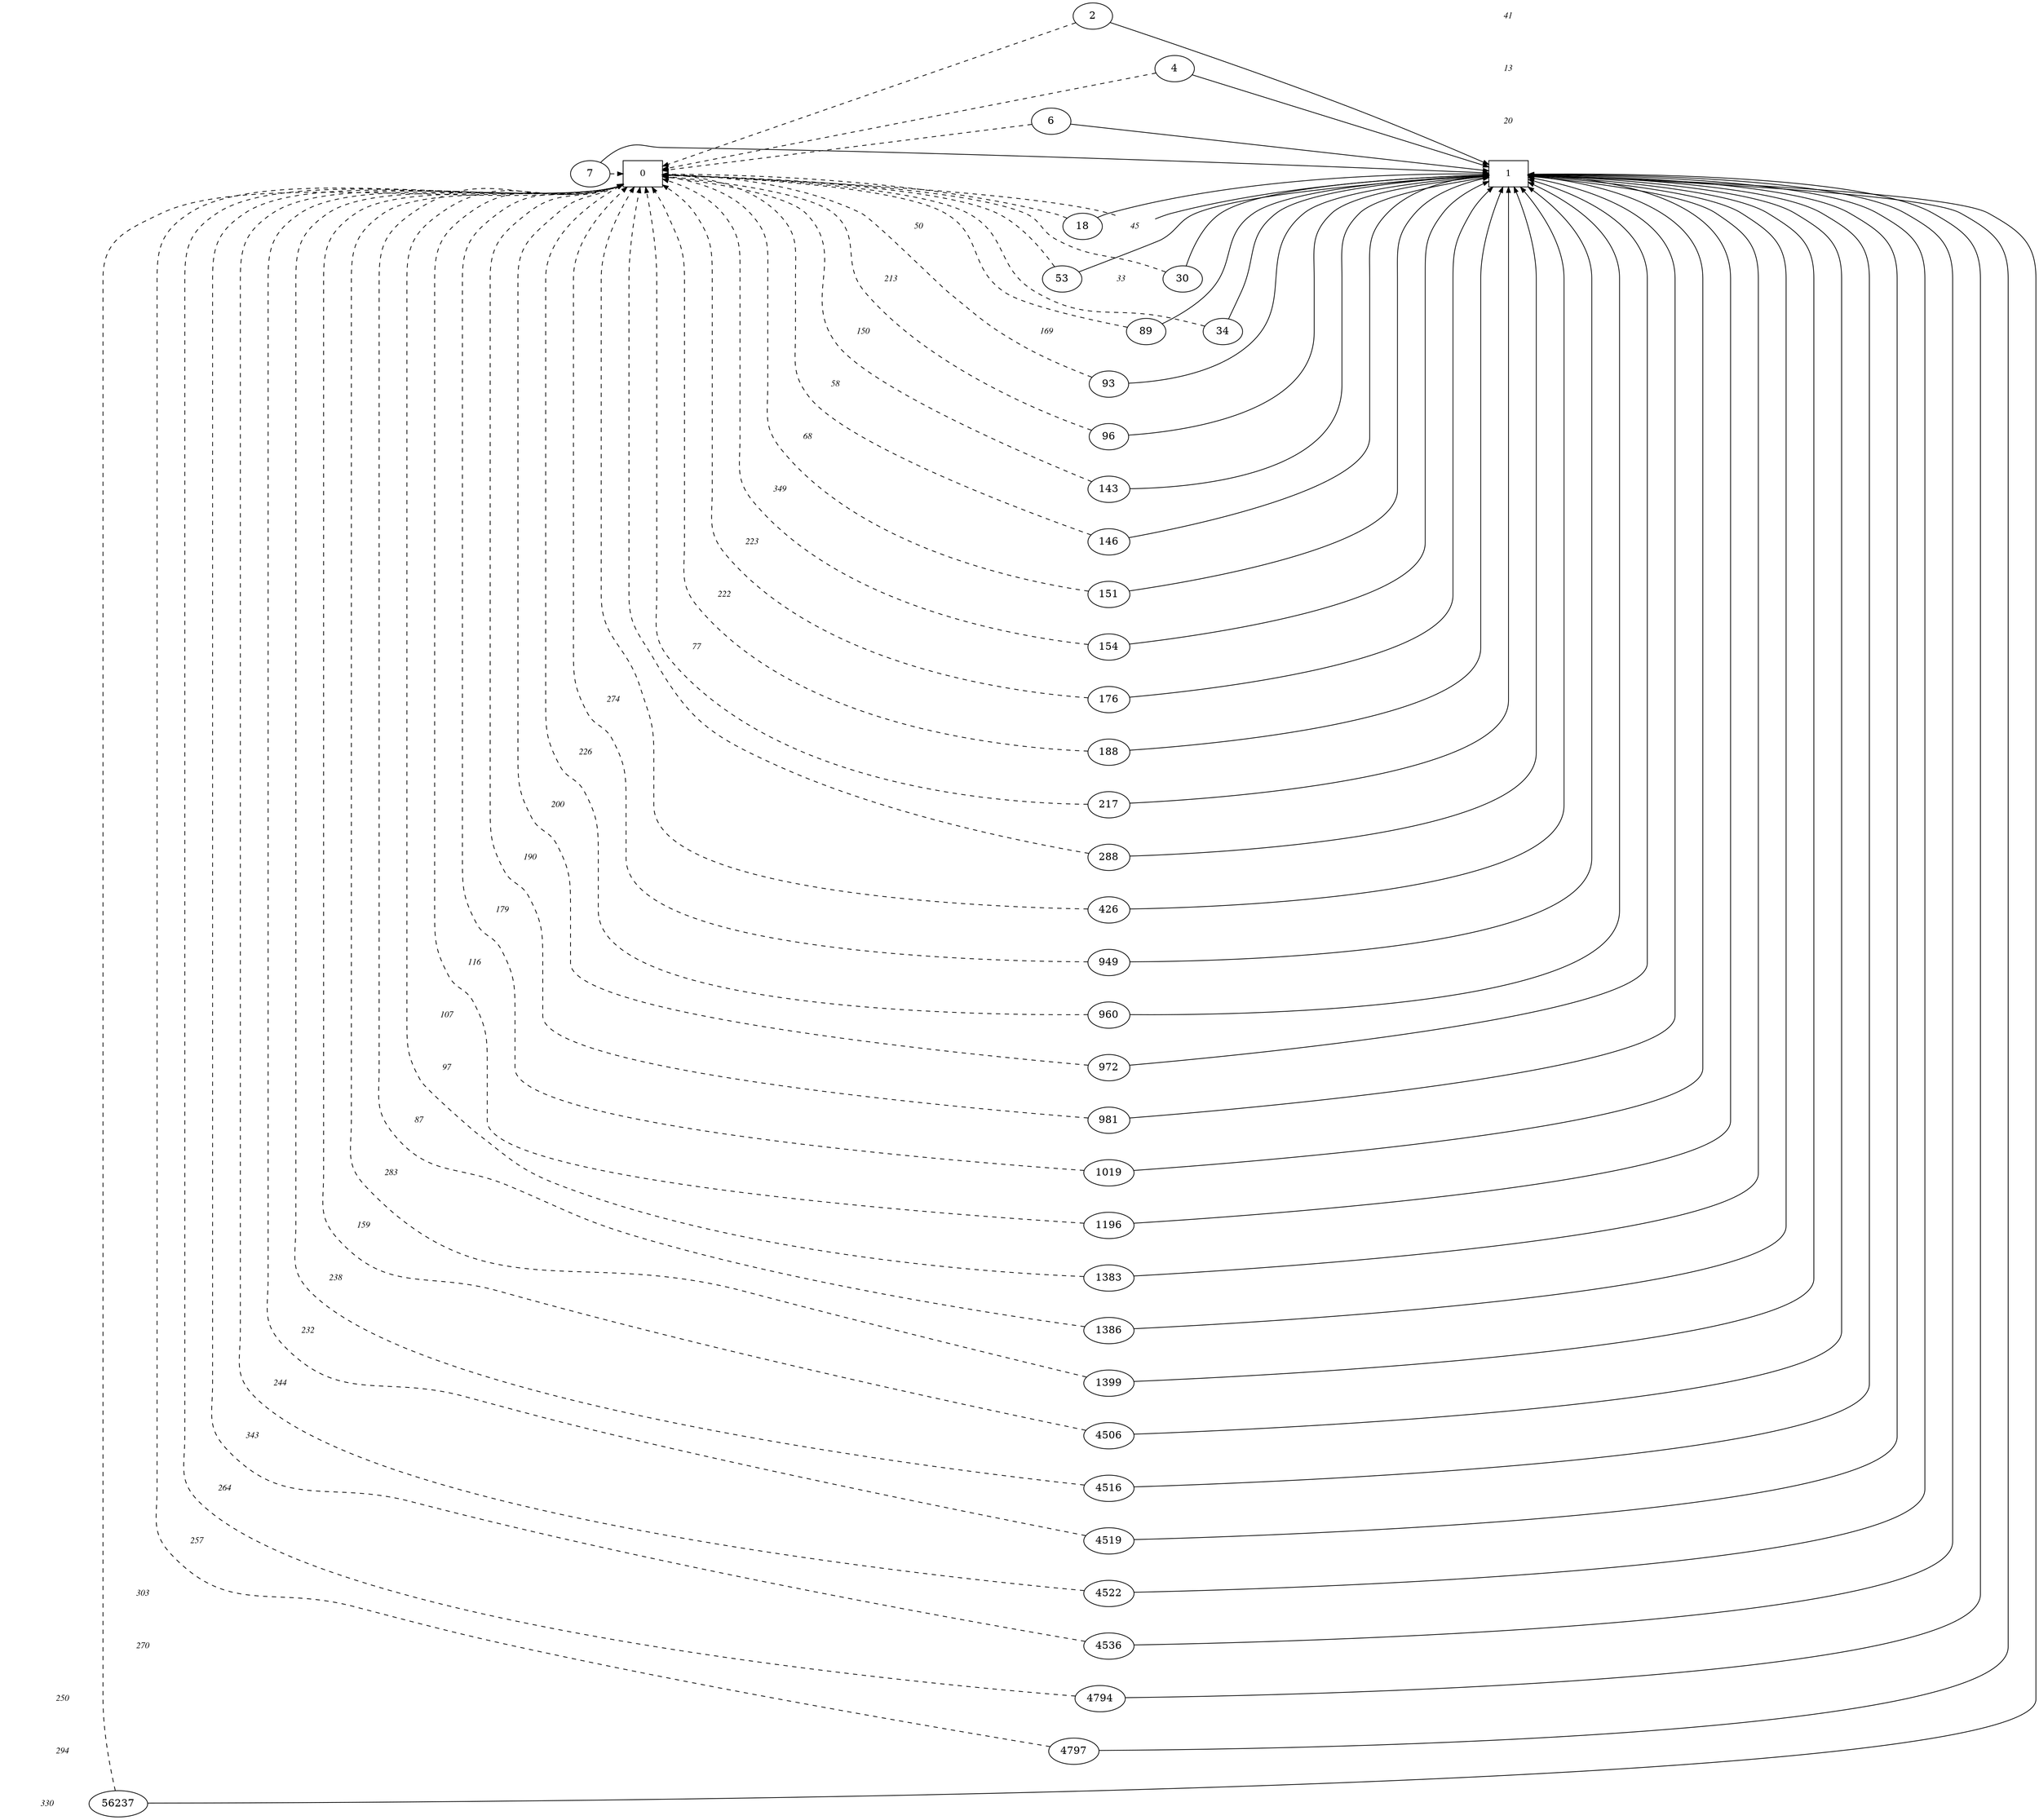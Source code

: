digraph BDD {
center = true;
{ rank = same; { node [style=invis]; "T" };
 { node [shape=box,fontsize=12]; "0"; }
  { node [shape=box,fontsize=12]; "1"; }
}
{ rank=same; { node [shape=plaintext,fontname="Times Italic",fontsize=12] "41" };"2";}
{ rank=same; { node [shape=plaintext,fontname="Times Italic",fontsize=12] "13" };"4";}
{ rank=same; { node [shape=plaintext,fontname="Times Italic",fontsize=12] "20" };"6";}
{ rank=same; { node [shape=plaintext,fontname="Times Italic",fontsize=12] "1" };"7";}
{ rank=same; { node [shape=plaintext,fontname="Times Italic",fontsize=12] "45" };"18";}
{ rank=same; { node [shape=plaintext,fontname="Times Italic",fontsize=12] "33" };"30";}
{ rank=same; { node [shape=plaintext,fontname="Times Italic",fontsize=12] "169" };"34";}
{ rank=same; { node [shape=plaintext,fontname="Times Italic",fontsize=12] "50" };"45";}
{ rank=same; { node [shape=plaintext,fontname="Times Italic",fontsize=12] "213" };"53";}
{ rank=same; { node [shape=plaintext,fontname="Times Italic",fontsize=12] "150" };"89";}
{ rank=same; { node [shape=plaintext,fontname="Times Italic",fontsize=12] "58" };"93";}
{ rank=same; { node [shape=plaintext,fontname="Times Italic",fontsize=12] "68" };"96";}
{ rank=same; { node [shape=plaintext,fontname="Times Italic",fontsize=12] "349" };"143";}
{ rank=same; { node [shape=plaintext,fontname="Times Italic",fontsize=12] "223" };"146";}
{ rank=same; { node [shape=plaintext,fontname="Times Italic",fontsize=12] "222" };"151";}
{ rank=same; { node [shape=plaintext,fontname="Times Italic",fontsize=12] "77" };"154";}
{ rank=same; { node [shape=plaintext,fontname="Times Italic",fontsize=12] "274" };"176";}
{ rank=same; { node [shape=plaintext,fontname="Times Italic",fontsize=12] "226" };"188";}
{ rank=same; { node [shape=plaintext,fontname="Times Italic",fontsize=12] "200" };"217";}
{ rank=same; { node [shape=plaintext,fontname="Times Italic",fontsize=12] "190" };"288";}
{ rank=same; { node [shape=plaintext,fontname="Times Italic",fontsize=12] "179" };"426";}
{ rank=same; { node [shape=plaintext,fontname="Times Italic",fontsize=12] "116" };"949";}
{ rank=same; { node [shape=plaintext,fontname="Times Italic",fontsize=12] "107" };"960";}
{ rank=same; { node [shape=plaintext,fontname="Times Italic",fontsize=12] "97" };"972";}
{ rank=same; { node [shape=plaintext,fontname="Times Italic",fontsize=12] "87" };"981";}
{ rank=same; { node [shape=plaintext,fontname="Times Italic",fontsize=12] "283" };"1019";}
{ rank=same; { node [shape=plaintext,fontname="Times Italic",fontsize=12] "159" };"1196";}
{ rank=same; { node [shape=plaintext,fontname="Times Italic",fontsize=12] "238" };"1383";}
{ rank=same; { node [shape=plaintext,fontname="Times Italic",fontsize=12] "232" };"1386";}
{ rank=same; { node [shape=plaintext,fontname="Times Italic",fontsize=12] "244" };"1399";}
{ rank=same; { node [shape=plaintext,fontname="Times Italic",fontsize=12] "343" };"4506";}
{ rank=same; { node [shape=plaintext,fontname="Times Italic",fontsize=12] "264" };"4516";}
{ rank=same; { node [shape=plaintext,fontname="Times Italic",fontsize=12] "257" };"4519";}
{ rank=same; { node [shape=plaintext,fontname="Times Italic",fontsize=12] "303" };"4522";}
{ rank=same; { node [shape=plaintext,fontname="Times Italic",fontsize=12] "270" };"4536";}
{ rank=same; { node [shape=plaintext,fontname="Times Italic",fontsize=12] "250" };"4794";}
{ rank=same; { node [shape=plaintext,fontname="Times Italic",fontsize=12] "294" };"4797";}
{ rank=same; { node [shape=plaintext,fontname="Times Italic",fontsize=12] "330" };"56237";}
edge [style = invis]; {"41" -> "13" -> "20" -> "1" -> "45" -> "33" -> "169" -> "50" -> "213" -> "150" -> "58" -> "68" -> "349" -> "223" -> "222" -> "77" -> "274" -> "226" -> "200" -> "190" -> "179" -> "116" -> "107" -> "97" -> "87" -> "283" -> "159" -> "238" -> "232" -> "244" -> "343" -> "264" -> "257" -> "303" -> "270" -> "250" -> "294" -> "330" -> "T"; }
"2" -> "1" [style=solid,arrowsize=".75"];
"2" -> "0" [style=dashed,arrowsize=".75"];
"4" -> "1" [style=solid,arrowsize=".75"];
"4" -> "0" [style=dashed,arrowsize=".75"];
"6" -> "1" [style=solid,arrowsize=".75"];
"6" -> "0" [style=dashed,arrowsize=".75"];
"7" -> "1" [style=solid,arrowsize=".75"];
"7" -> "0" [style=dashed,arrowsize=".75"];
"18" -> "1" [style=solid,arrowsize=".75"];
"18" -> "0" [style=dashed,arrowsize=".75"];
"30" -> "1" [style=solid,arrowsize=".75"];
"30" -> "0" [style=dashed,arrowsize=".75"];
"34" -> "1" [style=solid,arrowsize=".75"];
"34" -> "0" [style=dashed,arrowsize=".75"];
"45" -> "1" [style=solid,arrowsize=".75"];
"45" -> "0" [style=dashed,arrowsize=".75"];
"53" -> "1" [style=solid,arrowsize=".75"];
"53" -> "0" [style=dashed,arrowsize=".75"];
"89" -> "1" [style=solid,arrowsize=".75"];
"89" -> "0" [style=dashed,arrowsize=".75"];
"93" -> "1" [style=solid,arrowsize=".75"];
"93" -> "0" [style=dashed,arrowsize=".75"];
"96" -> "1" [style=solid,arrowsize=".75"];
"96" -> "0" [style=dashed,arrowsize=".75"];
"143" -> "1" [style=solid,arrowsize=".75"];
"143" -> "0" [style=dashed,arrowsize=".75"];
"146" -> "1" [style=solid,arrowsize=".75"];
"146" -> "0" [style=dashed,arrowsize=".75"];
"151" -> "1" [style=solid,arrowsize=".75"];
"151" -> "0" [style=dashed,arrowsize=".75"];
"154" -> "1" [style=solid,arrowsize=".75"];
"154" -> "0" [style=dashed,arrowsize=".75"];
"176" -> "1" [style=solid,arrowsize=".75"];
"176" -> "0" [style=dashed,arrowsize=".75"];
"188" -> "1" [style=solid,arrowsize=".75"];
"188" -> "0" [style=dashed,arrowsize=".75"];
"217" -> "1" [style=solid,arrowsize=".75"];
"217" -> "0" [style=dashed,arrowsize=".75"];
"288" -> "1" [style=solid,arrowsize=".75"];
"288" -> "0" [style=dashed,arrowsize=".75"];
"426" -> "1" [style=solid,arrowsize=".75"];
"426" -> "0" [style=dashed,arrowsize=".75"];
"949" -> "1" [style=solid,arrowsize=".75"];
"949" -> "0" [style=dashed,arrowsize=".75"];
"960" -> "1" [style=solid,arrowsize=".75"];
"960" -> "0" [style=dashed,arrowsize=".75"];
"972" -> "1" [style=solid,arrowsize=".75"];
"972" -> "0" [style=dashed,arrowsize=".75"];
"981" -> "1" [style=solid,arrowsize=".75"];
"981" -> "0" [style=dashed,arrowsize=".75"];
"1019" -> "1" [style=solid,arrowsize=".75"];
"1019" -> "0" [style=dashed,arrowsize=".75"];
"1196" -> "1" [style=solid,arrowsize=".75"];
"1196" -> "0" [style=dashed,arrowsize=".75"];
"1383" -> "1" [style=solid,arrowsize=".75"];
"1383" -> "0" [style=dashed,arrowsize=".75"];
"1386" -> "1" [style=solid,arrowsize=".75"];
"1386" -> "0" [style=dashed,arrowsize=".75"];
"1399" -> "1" [style=solid,arrowsize=".75"];
"1399" -> "0" [style=dashed,arrowsize=".75"];
"4506" -> "1" [style=solid,arrowsize=".75"];
"4506" -> "0" [style=dashed,arrowsize=".75"];
"4516" -> "1" [style=solid,arrowsize=".75"];
"4516" -> "0" [style=dashed,arrowsize=".75"];
"4519" -> "1" [style=solid,arrowsize=".75"];
"4519" -> "0" [style=dashed,arrowsize=".75"];
"4522" -> "1" [style=solid,arrowsize=".75"];
"4522" -> "0" [style=dashed,arrowsize=".75"];
"4536" -> "1" [style=solid,arrowsize=".75"];
"4536" -> "0" [style=dashed,arrowsize=".75"];
"4794" -> "1" [style=solid,arrowsize=".75"];
"4794" -> "0" [style=dashed,arrowsize=".75"];
"4797" -> "1" [style=solid,arrowsize=".75"];
"4797" -> "0" [style=dashed,arrowsize=".75"];
"56237" -> "1" [style=solid,arrowsize=".75"];
"56237" -> "0" [style=dashed,arrowsize=".75"];
}
